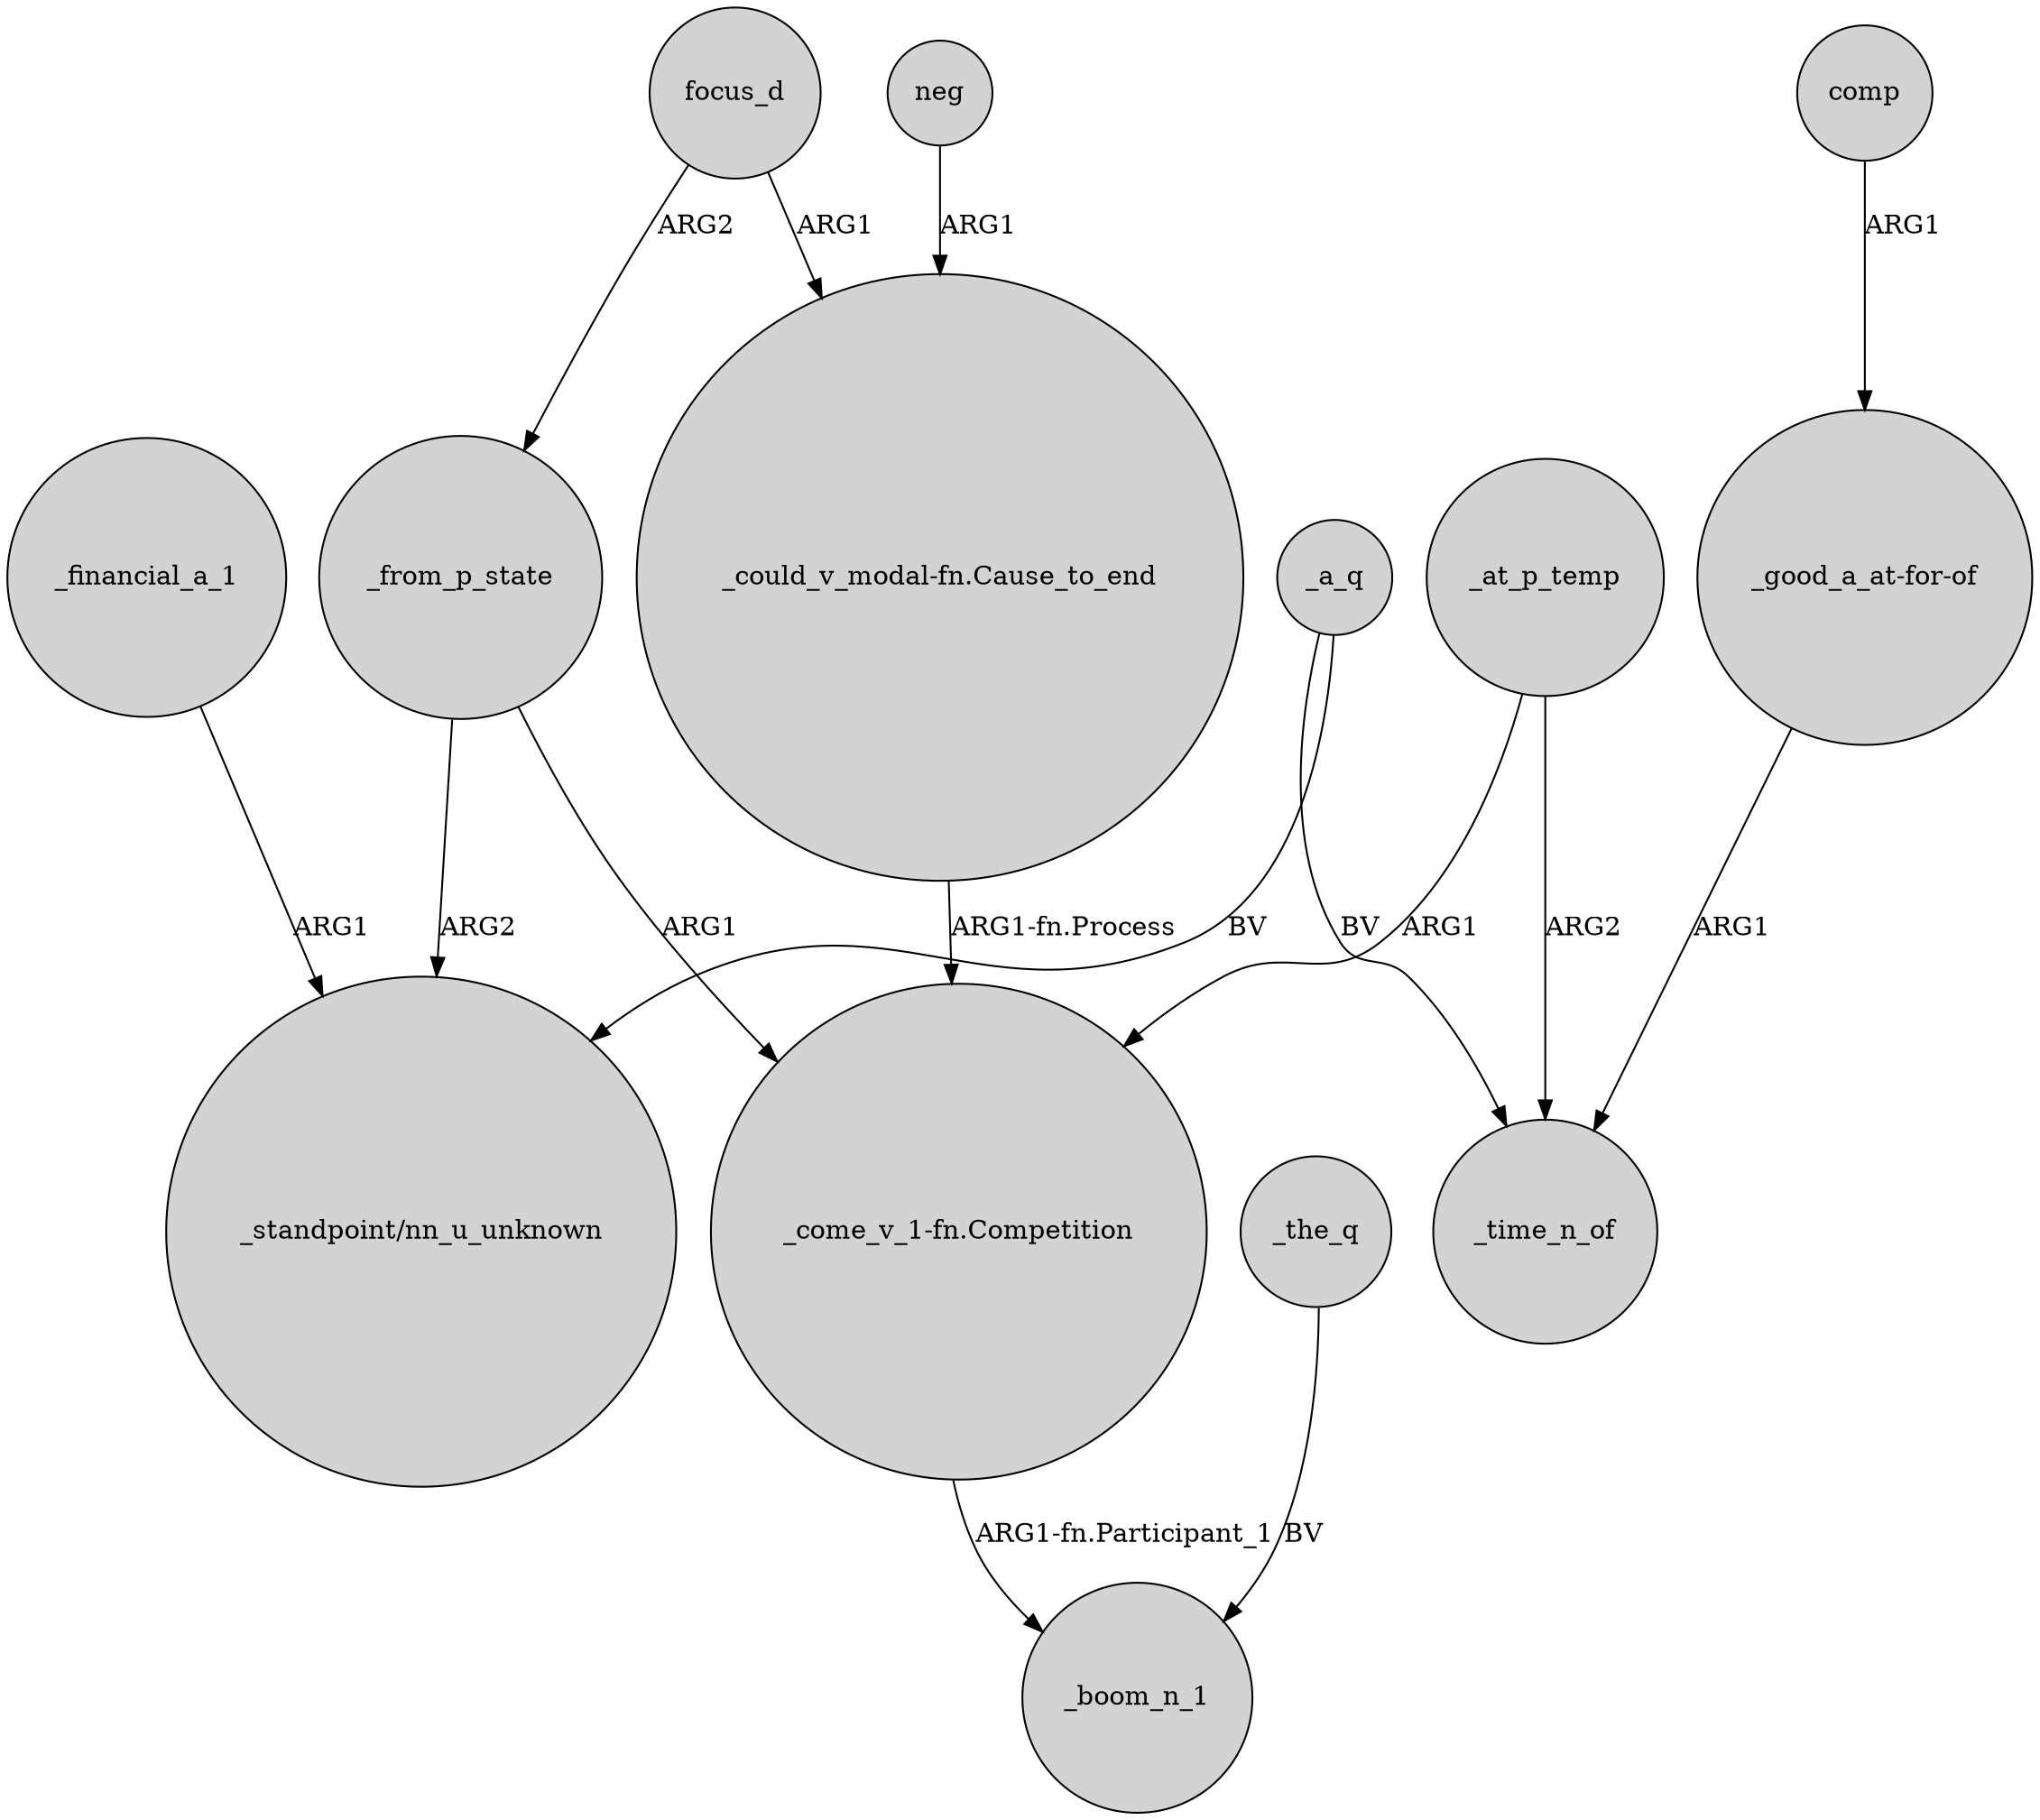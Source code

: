 digraph {
	node [shape=circle style=filled]
	_financial_a_1 -> "_standpoint/nn_u_unknown" [label=ARG1]
	focus_d -> _from_p_state [label=ARG2]
	"_could_v_modal-fn.Cause_to_end" -> "_come_v_1-fn.Competition" [label="ARG1-fn.Process"]
	neg -> "_could_v_modal-fn.Cause_to_end" [label=ARG1]
	_at_p_temp -> _time_n_of [label=ARG2]
	"_come_v_1-fn.Competition" -> _boom_n_1 [label="ARG1-fn.Participant_1"]
	_the_q -> _boom_n_1 [label=BV]
	_from_p_state -> "_come_v_1-fn.Competition" [label=ARG1]
	comp -> "_good_a_at-for-of" [label=ARG1]
	focus_d -> "_could_v_modal-fn.Cause_to_end" [label=ARG1]
	_at_p_temp -> "_come_v_1-fn.Competition" [label=ARG1]
	_a_q -> _time_n_of [label=BV]
	"_good_a_at-for-of" -> _time_n_of [label=ARG1]
	_from_p_state -> "_standpoint/nn_u_unknown" [label=ARG2]
	_a_q -> "_standpoint/nn_u_unknown" [label=BV]
}
